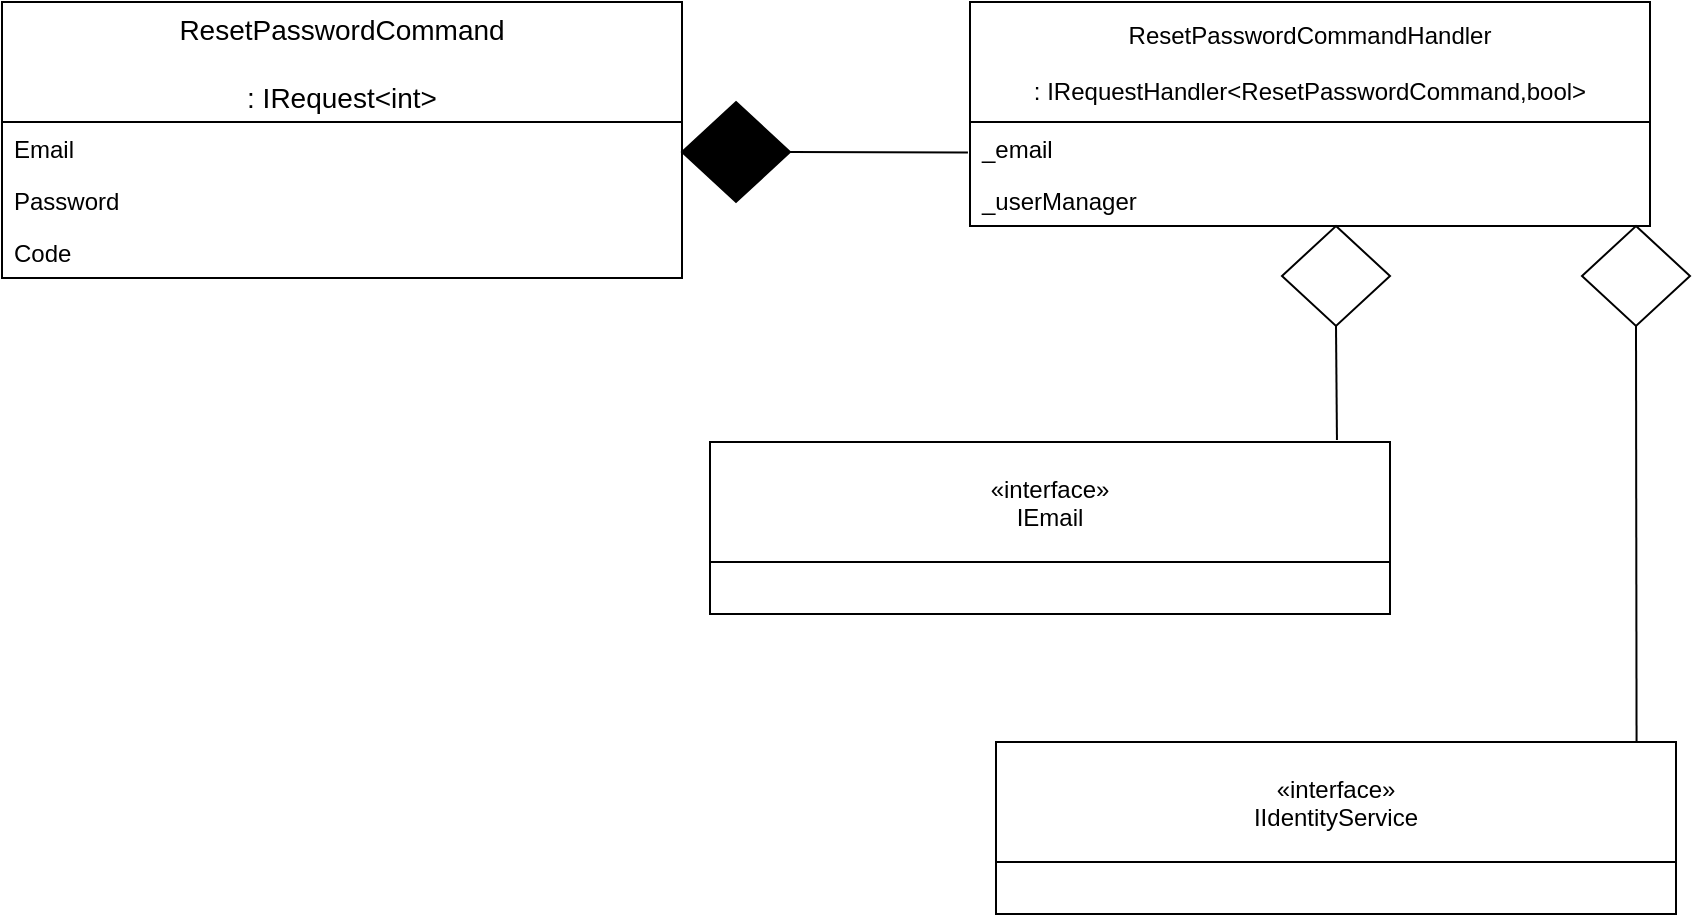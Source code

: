 <mxfile version="13.6.2" type="device"><diagram id="6kYs1ZgcFo_2F71uk39c" name="Page-1"><mxGraphModel dx="1050" dy="965" grid="1" gridSize="10" guides="1" tooltips="1" connect="1" arrows="1" fold="1" page="1" pageScale="1" pageWidth="827" pageHeight="1169" math="0" shadow="0"><root><mxCell id="0"/><mxCell id="1" parent="0"/><mxCell id="N5hx4ftRGFCn_QG-54Y3-27" value="" style="endArrow=none;html=1;entryX=-0.003;entryY=0.587;entryDx=0;entryDy=0;exitX=1;exitY=0.5;exitDx=0;exitDy=0;exitPerimeter=0;entryPerimeter=0;" edge="1" parent="1" source="N5hx4ftRGFCn_QG-54Y3-28" target="N5hx4ftRGFCn_QG-54Y3-23"><mxGeometry width="50" height="50" relative="1" as="geometry"><mxPoint x="404" y="103" as="sourcePoint"/><mxPoint x="494" y="103" as="targetPoint"/></mxGeometry></mxCell><mxCell id="N5hx4ftRGFCn_QG-54Y3-28" value="" style="strokeWidth=1;html=1;shape=mxgraph.flowchart.decision;whiteSpace=wrap;fillColor=#000000;" vertex="1" parent="1"><mxGeometry x="350" y="80" width="54" height="50" as="geometry"/></mxCell><mxCell id="N5hx4ftRGFCn_QG-54Y3-31" value="" style="endArrow=none;html=1;entryX=0.922;entryY=-0.012;entryDx=0;entryDy=0;exitX=0.5;exitY=1;exitDx=0;exitDy=0;exitPerimeter=0;entryPerimeter=0;" edge="1" parent="1" source="N5hx4ftRGFCn_QG-54Y3-32" target="N5hx4ftRGFCn_QG-54Y3-37"><mxGeometry width="50" height="50" relative="1" as="geometry"><mxPoint x="568" y="237" as="sourcePoint"/><mxPoint x="888" y="354" as="targetPoint"/></mxGeometry></mxCell><mxCell id="N5hx4ftRGFCn_QG-54Y3-32" value="" style="strokeWidth=1;html=1;shape=mxgraph.flowchart.decision;whiteSpace=wrap;" vertex="1" parent="1"><mxGeometry x="650" y="142" width="54" height="50" as="geometry"/></mxCell><mxCell id="N5hx4ftRGFCn_QG-54Y3-33" value="" style="endArrow=none;html=1;entryX=0.942;entryY=-0.006;entryDx=0;entryDy=0;exitX=0.5;exitY=1;exitDx=0;exitDy=0;exitPerimeter=0;entryPerimeter=0;" edge="1" parent="1" source="N5hx4ftRGFCn_QG-54Y3-34" target="N5hx4ftRGFCn_QG-54Y3-38"><mxGeometry width="50" height="50" relative="1" as="geometry"><mxPoint x="711" y="237" as="sourcePoint"/><mxPoint x="877.0" y="330" as="targetPoint"/></mxGeometry></mxCell><mxCell id="N5hx4ftRGFCn_QG-54Y3-34" value="" style="strokeWidth=1;html=1;shape=mxgraph.flowchart.decision;whiteSpace=wrap;" vertex="1" parent="1"><mxGeometry x="800" y="142" width="54" height="50" as="geometry"/></mxCell><mxCell id="N5hx4ftRGFCn_QG-54Y3-12" value="ResetPasswordCommand&#10;&#10;: IRequest&lt;int&gt;" style="swimlane;fontStyle=0;childLayout=stackLayout;horizontal=1;startSize=60;horizontalStack=0;resizeParent=1;resizeParentMax=0;resizeLast=0;collapsible=1;marginBottom=0;align=center;fontSize=14;" vertex="1" parent="1"><mxGeometry x="10" y="30" width="340" height="138" as="geometry"/></mxCell><mxCell id="N5hx4ftRGFCn_QG-54Y3-19" value="Email" style="text;strokeColor=none;fillColor=none;align=left;verticalAlign=top;spacingLeft=4;spacingRight=4;overflow=hidden;rotatable=0;points=[[0,0.5],[1,0.5]];portConstraint=eastwest;" vertex="1" parent="N5hx4ftRGFCn_QG-54Y3-12"><mxGeometry y="60" width="340" height="26" as="geometry"/></mxCell><mxCell id="N5hx4ftRGFCn_QG-54Y3-43" value="Password" style="text;strokeColor=none;fillColor=none;align=left;verticalAlign=top;spacingLeft=4;spacingRight=4;overflow=hidden;rotatable=0;points=[[0,0.5],[1,0.5]];portConstraint=eastwest;" vertex="1" parent="N5hx4ftRGFCn_QG-54Y3-12"><mxGeometry y="86" width="340" height="26" as="geometry"/></mxCell><mxCell id="N5hx4ftRGFCn_QG-54Y3-44" value="Code" style="text;strokeColor=none;fillColor=none;align=left;verticalAlign=top;spacingLeft=4;spacingRight=4;overflow=hidden;rotatable=0;points=[[0,0.5],[1,0.5]];portConstraint=eastwest;" vertex="1" parent="N5hx4ftRGFCn_QG-54Y3-12"><mxGeometry y="112" width="340" height="26" as="geometry"/></mxCell><mxCell id="N5hx4ftRGFCn_QG-54Y3-21" value="ResetPasswordCommandHandler&#10;&#10;: IRequestHandler&lt;ResetPasswordCommand,bool&gt;" style="swimlane;fontStyle=0;childLayout=stackLayout;horizontal=1;startSize=60;fillColor=none;horizontalStack=0;resizeParent=1;resizeParentMax=0;resizeLast=0;collapsible=1;marginBottom=0;" vertex="1" parent="1"><mxGeometry x="494" y="30" width="340" height="112" as="geometry"/></mxCell><mxCell id="N5hx4ftRGFCn_QG-54Y3-23" value="_email" style="text;strokeColor=none;fillColor=none;align=left;verticalAlign=top;spacingLeft=4;spacingRight=4;overflow=hidden;rotatable=0;points=[[0,0.5],[1,0.5]];portConstraint=eastwest;" vertex="1" parent="N5hx4ftRGFCn_QG-54Y3-21"><mxGeometry y="60" width="340" height="26" as="geometry"/></mxCell><mxCell id="N5hx4ftRGFCn_QG-54Y3-24" value="_userManager" style="text;strokeColor=none;fillColor=none;align=left;verticalAlign=top;spacingLeft=4;spacingRight=4;overflow=hidden;rotatable=0;points=[[0,0.5],[1,0.5]];portConstraint=eastwest;" vertex="1" parent="N5hx4ftRGFCn_QG-54Y3-21"><mxGeometry y="86" width="340" height="26" as="geometry"/></mxCell><mxCell id="N5hx4ftRGFCn_QG-54Y3-38" value="«interface»&#10;IIdentityService" style="swimlane;fontStyle=0;childLayout=stackLayout;horizontal=1;startSize=60;fillColor=none;horizontalStack=0;resizeParent=1;resizeParentMax=0;resizeLast=0;collapsible=1;marginBottom=0;" vertex="1" parent="1"><mxGeometry x="507" y="400" width="340" height="86" as="geometry"/></mxCell><mxCell id="N5hx4ftRGFCn_QG-54Y3-37" value="«interface»&#10;IEmail" style="swimlane;fontStyle=0;childLayout=stackLayout;horizontal=1;startSize=60;fillColor=none;horizontalStack=0;resizeParent=1;resizeParentMax=0;resizeLast=0;collapsible=1;marginBottom=0;" vertex="1" parent="1"><mxGeometry x="364" y="250" width="340" height="86" as="geometry"/></mxCell></root></mxGraphModel></diagram></mxfile>